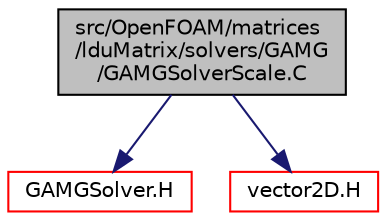 digraph "src/OpenFOAM/matrices/lduMatrix/solvers/GAMG/GAMGSolverScale.C"
{
  bgcolor="transparent";
  edge [fontname="Helvetica",fontsize="10",labelfontname="Helvetica",labelfontsize="10"];
  node [fontname="Helvetica",fontsize="10",shape=record];
  Node1 [label="src/OpenFOAM/matrices\l/lduMatrix/solvers/GAMG\l/GAMGSolverScale.C",height=0.2,width=0.4,color="black", fillcolor="grey75", style="filled", fontcolor="black"];
  Node1 -> Node2 [color="midnightblue",fontsize="10",style="solid",fontname="Helvetica"];
  Node2 [label="GAMGSolver.H",height=0.2,width=0.4,color="red",URL="$a08703.html"];
  Node1 -> Node3 [color="midnightblue",fontsize="10",style="solid",fontname="Helvetica"];
  Node3 [label="vector2D.H",height=0.2,width=0.4,color="red",URL="$a09413.html"];
}
